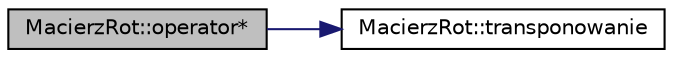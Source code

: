 digraph "MacierzRot::operator*"
{
 // LATEX_PDF_SIZE
  edge [fontname="Helvetica",fontsize="10",labelfontname="Helvetica",labelfontsize="10"];
  node [fontname="Helvetica",fontsize="10",shape=record];
  rankdir="LR";
  Node1 [label="MacierzRot::operator*",height=0.2,width=0.4,color="black", fillcolor="grey75", style="filled", fontcolor="black",tooltip="Modeluje pojęcie mnozenia macierzy przez inną macierz."];
  Node1 -> Node2 [color="midnightblue",fontsize="10",style="solid",fontname="Helvetica"];
  Node2 [label="MacierzRot::transponowanie",height=0.2,width=0.4,color="black", fillcolor="white", style="filled",URL="$class_macierz_rot.html#a993e82d5d372233d4a384723261540f2",tooltip="Funkcja odpowiedzialana za transponowanie macierzy."];
}
